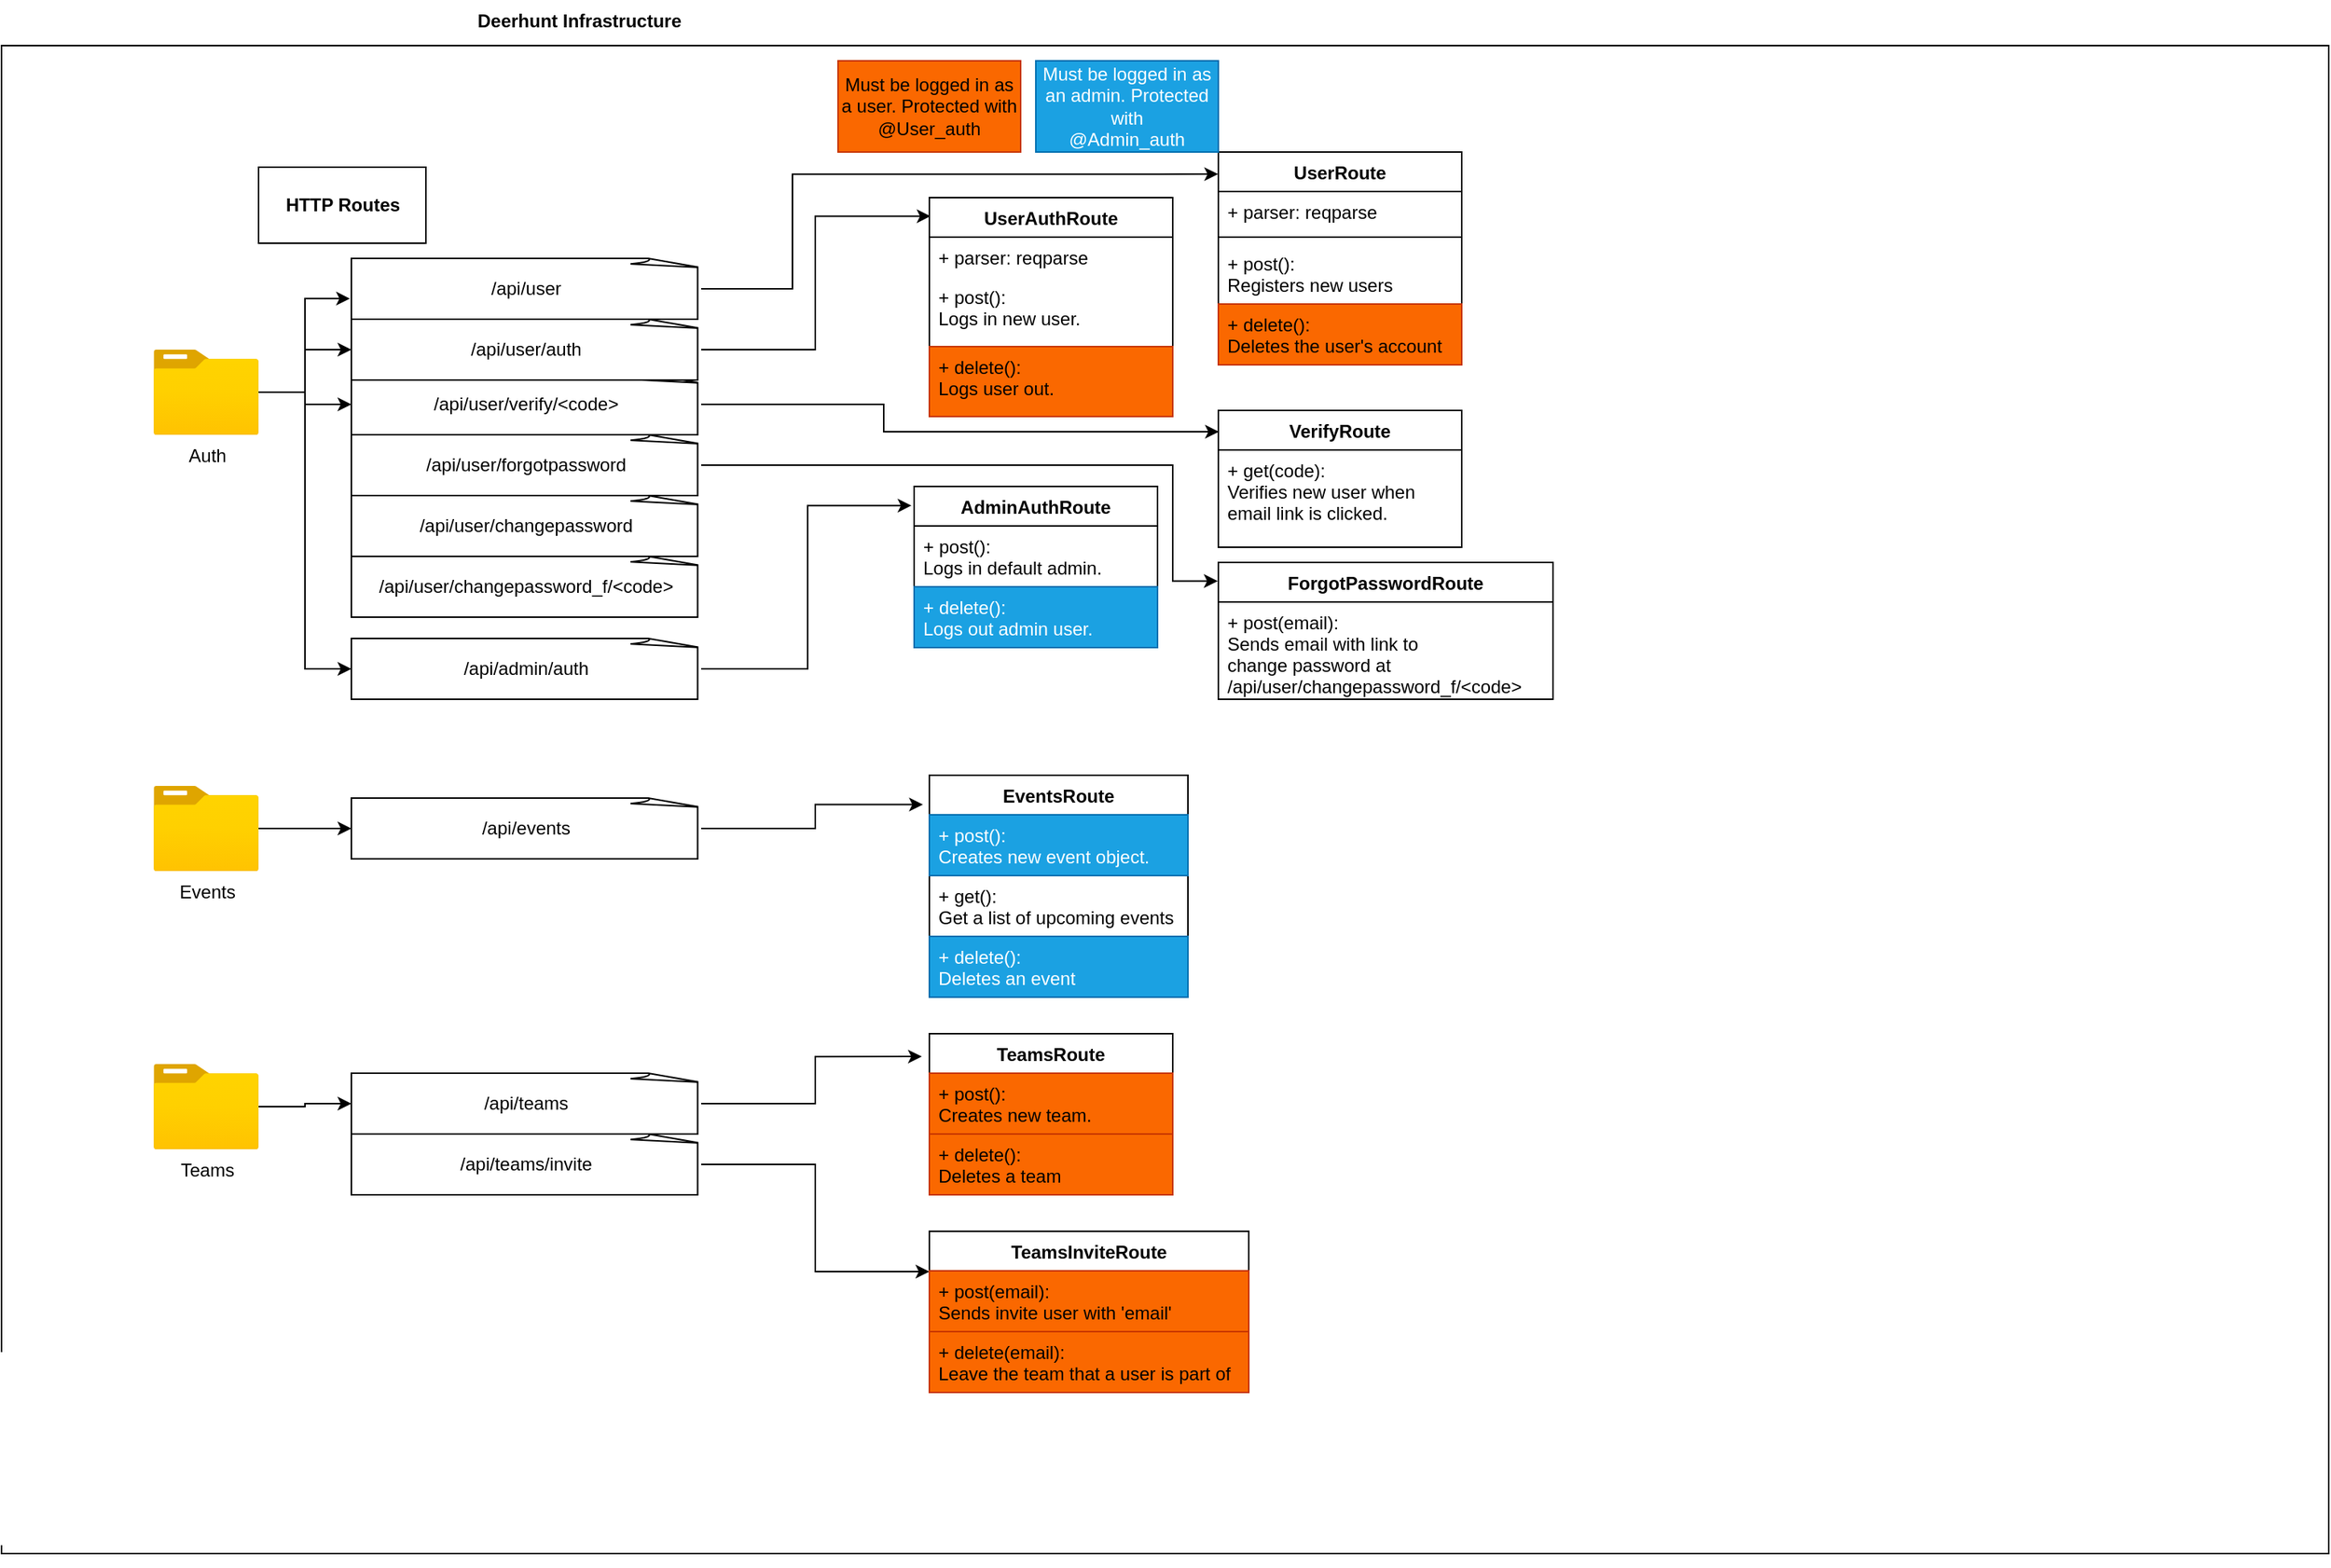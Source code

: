 <mxfile version="16.1.0" type="device"><diagram id="mQMQiGFFC6JCI43CESQJ" name="Page-1"><mxGraphModel dx="1778" dy="940" grid="1" gridSize="10" guides="1" tooltips="1" connect="1" arrows="1" fold="1" page="1" pageScale="1" pageWidth="1654" pageHeight="1169" math="0" shadow="0"><root><mxCell id="0"/><mxCell id="1" parent="0"/><mxCell id="NUf3G0Y5_MJcHfdcPqMQ-2" value="Deerhunt Infrastructure" style="text;align=center;fontStyle=1;verticalAlign=middle;spacingLeft=3;spacingRight=3;strokeColor=none;rotatable=0;points=[[0,0.5],[1,0.5]];portConstraint=eastwest;" parent="1" vertex="1"><mxGeometry x="380" y="40" width="80" height="26" as="geometry"/></mxCell><mxCell id="NUf3G0Y5_MJcHfdcPqMQ-6" value="" style="rounded=0;whiteSpace=wrap;html=1;" parent="1" vertex="1"><mxGeometry x="40" y="70" width="1530" height="992" as="geometry"/></mxCell><mxCell id="NUf3G0Y5_MJcHfdcPqMQ-4" value="&lt;div&gt;&lt;b&gt;HTTP Routes&lt;/b&gt;&lt;/div&gt;" style="html=1;" parent="1" vertex="1"><mxGeometry x="209" y="150" width="110" height="50" as="geometry"/></mxCell><mxCell id="NUf3G0Y5_MJcHfdcPqMQ-14" style="edgeStyle=orthogonalEdgeStyle;rounded=0;orthogonalLoop=1;jettySize=auto;html=1;exitX=0.5;exitY=1;exitDx=0;exitDy=0;" parent="1" source="NUf3G0Y5_MJcHfdcPqMQ-6" target="NUf3G0Y5_MJcHfdcPqMQ-6" edge="1"><mxGeometry relative="1" as="geometry"/></mxCell><mxCell id="NUf3G0Y5_MJcHfdcPqMQ-21" style="edgeStyle=orthogonalEdgeStyle;rounded=0;orthogonalLoop=1;jettySize=auto;html=1;entryX=-0.004;entryY=0.661;entryDx=0;entryDy=0;entryPerimeter=0;" parent="1" source="NUf3G0Y5_MJcHfdcPqMQ-15" target="NUf3G0Y5_MJcHfdcPqMQ-20" edge="1"><mxGeometry relative="1" as="geometry"/></mxCell><mxCell id="NUf3G0Y5_MJcHfdcPqMQ-24" style="edgeStyle=orthogonalEdgeStyle;rounded=0;orthogonalLoop=1;jettySize=auto;html=1;" parent="1" source="NUf3G0Y5_MJcHfdcPqMQ-15" target="NUf3G0Y5_MJcHfdcPqMQ-22" edge="1"><mxGeometry relative="1" as="geometry"/></mxCell><mxCell id="NUf3G0Y5_MJcHfdcPqMQ-50" style="edgeStyle=orthogonalEdgeStyle;rounded=0;orthogonalLoop=1;jettySize=auto;html=1;entryX=0;entryY=0.5;entryDx=0;entryDy=0;entryPerimeter=0;" parent="1" source="NUf3G0Y5_MJcHfdcPqMQ-15" target="NUf3G0Y5_MJcHfdcPqMQ-40" edge="1"><mxGeometry relative="1" as="geometry"/></mxCell><mxCell id="NUf3G0Y5_MJcHfdcPqMQ-53" style="edgeStyle=orthogonalEdgeStyle;rounded=0;orthogonalLoop=1;jettySize=auto;html=1;entryX=0;entryY=0.5;entryDx=0;entryDy=0;entryPerimeter=0;" parent="1" source="NUf3G0Y5_MJcHfdcPqMQ-15" target="NUf3G0Y5_MJcHfdcPqMQ-52" edge="1"><mxGeometry relative="1" as="geometry"/></mxCell><mxCell id="NUf3G0Y5_MJcHfdcPqMQ-15" value="&lt;div&gt;Auth&lt;br&gt;&lt;/div&gt;" style="aspect=fixed;html=1;points=[];align=center;image;fontSize=12;image=img/lib/azure2/general/Folder_Blank.svg;" parent="1" vertex="1"><mxGeometry x="140" y="270" width="69" height="56.0" as="geometry"/></mxCell><mxCell id="NUf3G0Y5_MJcHfdcPqMQ-66" style="edgeStyle=orthogonalEdgeStyle;rounded=0;orthogonalLoop=1;jettySize=auto;html=1;entryX=0;entryY=0.5;entryDx=0;entryDy=0;entryPerimeter=0;" parent="1" source="NUf3G0Y5_MJcHfdcPqMQ-16" target="NUf3G0Y5_MJcHfdcPqMQ-65" edge="1"><mxGeometry relative="1" as="geometry"/></mxCell><mxCell id="NUf3G0Y5_MJcHfdcPqMQ-16" value="Events" style="aspect=fixed;html=1;points=[];align=center;image;fontSize=12;image=img/lib/azure2/general/Folder_Blank.svg;" parent="1" vertex="1"><mxGeometry x="140" y="557" width="69" height="56.0" as="geometry"/></mxCell><mxCell id="NUf3G0Y5_MJcHfdcPqMQ-68" style="edgeStyle=orthogonalEdgeStyle;rounded=0;orthogonalLoop=1;jettySize=auto;html=1;" parent="1" source="NUf3G0Y5_MJcHfdcPqMQ-19" target="NUf3G0Y5_MJcHfdcPqMQ-67" edge="1"><mxGeometry relative="1" as="geometry"/></mxCell><mxCell id="NUf3G0Y5_MJcHfdcPqMQ-19" value="Teams" style="aspect=fixed;html=1;points=[];align=center;image;fontSize=12;image=img/lib/azure2/general/Folder_Blank.svg;" parent="1" vertex="1"><mxGeometry x="140" y="740" width="69" height="56.0" as="geometry"/></mxCell><mxCell id="NUf3G0Y5_MJcHfdcPqMQ-32" style="edgeStyle=orthogonalEdgeStyle;rounded=0;orthogonalLoop=1;jettySize=auto;html=1;entryX=-0.001;entryY=0.104;entryDx=0;entryDy=0;entryPerimeter=0;" parent="1" source="NUf3G0Y5_MJcHfdcPqMQ-20" target="NUf3G0Y5_MJcHfdcPqMQ-26" edge="1"><mxGeometry relative="1" as="geometry"><Array as="points"><mxPoint x="560" y="230"/><mxPoint x="560" y="155"/></Array></mxGeometry></mxCell><mxCell id="NUf3G0Y5_MJcHfdcPqMQ-20" value="/api/user" style="whiteSpace=wrap;html=1;shape=mxgraph.basic.document" parent="1" vertex="1"><mxGeometry x="270" y="210" width="230" height="40" as="geometry"/></mxCell><mxCell id="NUf3G0Y5_MJcHfdcPqMQ-48" style="edgeStyle=orthogonalEdgeStyle;rounded=0;orthogonalLoop=1;jettySize=auto;html=1;entryX=0.002;entryY=0.156;entryDx=0;entryDy=0;entryPerimeter=0;" parent="1" source="NUf3G0Y5_MJcHfdcPqMQ-22" target="NUf3G0Y5_MJcHfdcPqMQ-34" edge="1"><mxGeometry relative="1" as="geometry"><Array as="points"><mxPoint x="620" y="306"/><mxPoint x="620" y="324"/></Array></mxGeometry></mxCell><mxCell id="NUf3G0Y5_MJcHfdcPqMQ-22" value="/api/user/verify/&amp;lt;code&amp;gt;" style="whiteSpace=wrap;html=1;shape=mxgraph.basic.document" parent="1" vertex="1"><mxGeometry x="270" y="286" width="230" height="40" as="geometry"/></mxCell><mxCell id="NUf3G0Y5_MJcHfdcPqMQ-26" value="UserRoute" style="swimlane;fontStyle=1;align=center;verticalAlign=top;childLayout=stackLayout;horizontal=1;startSize=26;horizontalStack=0;resizeParent=1;resizeParentMax=0;resizeLast=0;collapsible=1;marginBottom=0;" parent="1" vertex="1"><mxGeometry x="840" y="140" width="160" height="140" as="geometry"/></mxCell><mxCell id="NUf3G0Y5_MJcHfdcPqMQ-27" value="+ parser: reqparse" style="text;strokeColor=none;fillColor=none;align=left;verticalAlign=top;spacingLeft=4;spacingRight=4;overflow=hidden;rotatable=0;points=[[0,0.5],[1,0.5]];portConstraint=eastwest;" parent="NUf3G0Y5_MJcHfdcPqMQ-26" vertex="1"><mxGeometry y="26" width="160" height="26" as="geometry"/></mxCell><mxCell id="NUf3G0Y5_MJcHfdcPqMQ-28" value="" style="line;strokeWidth=1;fillColor=none;align=left;verticalAlign=middle;spacingTop=-1;spacingLeft=3;spacingRight=3;rotatable=0;labelPosition=right;points=[];portConstraint=eastwest;" parent="NUf3G0Y5_MJcHfdcPqMQ-26" vertex="1"><mxGeometry y="52" width="160" height="8" as="geometry"/></mxCell><mxCell id="NUf3G0Y5_MJcHfdcPqMQ-29" value="+ post():   &#xA;Registers new users" style="text;strokeColor=none;fillColor=none;align=left;verticalAlign=top;spacingLeft=4;spacingRight=4;overflow=hidden;rotatable=0;points=[[0,0.5],[1,0.5]];portConstraint=eastwest;" parent="NUf3G0Y5_MJcHfdcPqMQ-26" vertex="1"><mxGeometry y="60" width="160" height="40" as="geometry"/></mxCell><mxCell id="NUf3G0Y5_MJcHfdcPqMQ-31" value="+ delete():&#xA;Deletes the user's account&#xA; " style="text;strokeColor=#C73500;fillColor=#fa6800;align=left;verticalAlign=top;spacingLeft=4;spacingRight=4;overflow=hidden;rotatable=0;points=[[0,0.5],[1,0.5]];portConstraint=eastwest;fontColor=#000000;" parent="NUf3G0Y5_MJcHfdcPqMQ-26" vertex="1"><mxGeometry y="100" width="160" height="40" as="geometry"/></mxCell><mxCell id="NUf3G0Y5_MJcHfdcPqMQ-34" value="VerifyRoute" style="swimlane;fontStyle=1;align=center;verticalAlign=top;childLayout=stackLayout;horizontal=1;startSize=26;horizontalStack=0;resizeParent=1;resizeParentMax=0;resizeLast=0;collapsible=1;marginBottom=0;" parent="1" vertex="1"><mxGeometry x="840" y="310" width="160" height="90" as="geometry"/></mxCell><mxCell id="NUf3G0Y5_MJcHfdcPqMQ-37" value="+ get(code):&#xA;Verifies new user when &#xA;email link is clicked.&#xA;" style="text;strokeColor=none;fillColor=none;align=left;verticalAlign=top;spacingLeft=4;spacingRight=4;overflow=hidden;rotatable=0;points=[[0,0.5],[1,0.5]];portConstraint=eastwest;" parent="NUf3G0Y5_MJcHfdcPqMQ-34" vertex="1"><mxGeometry y="26" width="160" height="64" as="geometry"/></mxCell><mxCell id="NUf3G0Y5_MJcHfdcPqMQ-49" style="edgeStyle=orthogonalEdgeStyle;rounded=0;orthogonalLoop=1;jettySize=auto;html=1;entryX=0.005;entryY=0.085;entryDx=0;entryDy=0;entryPerimeter=0;" parent="1" source="NUf3G0Y5_MJcHfdcPqMQ-40" target="NUf3G0Y5_MJcHfdcPqMQ-42" edge="1"><mxGeometry relative="1" as="geometry"/></mxCell><mxCell id="NUf3G0Y5_MJcHfdcPqMQ-40" value="/api/user/auth" style="whiteSpace=wrap;html=1;shape=mxgraph.basic.document" parent="1" vertex="1"><mxGeometry x="270" y="250" width="230" height="40" as="geometry"/></mxCell><mxCell id="NUf3G0Y5_MJcHfdcPqMQ-42" value="UserAuthRoute" style="swimlane;fontStyle=1;align=center;verticalAlign=top;childLayout=stackLayout;horizontal=1;startSize=26;horizontalStack=0;resizeParent=1;resizeParentMax=0;resizeLast=0;collapsible=1;marginBottom=0;" parent="1" vertex="1"><mxGeometry x="650" y="170" width="160" height="144" as="geometry"/></mxCell><mxCell id="NUf3G0Y5_MJcHfdcPqMQ-44" value="+ parser: reqparse" style="text;strokeColor=none;fillColor=none;align=left;verticalAlign=top;spacingLeft=4;spacingRight=4;overflow=hidden;rotatable=0;points=[[0,0.5],[1,0.5]];portConstraint=eastwest;" parent="NUf3G0Y5_MJcHfdcPqMQ-42" vertex="1"><mxGeometry y="26" width="160" height="26" as="geometry"/></mxCell><mxCell id="NUf3G0Y5_MJcHfdcPqMQ-43" value="+ post():&#xA;Logs in new user." style="text;align=left;verticalAlign=top;spacingLeft=4;spacingRight=4;overflow=hidden;rotatable=0;points=[[0,0.5],[1,0.5]];portConstraint=eastwest;" parent="NUf3G0Y5_MJcHfdcPqMQ-42" vertex="1"><mxGeometry y="52" width="160" height="46" as="geometry"/></mxCell><mxCell id="NUf3G0Y5_MJcHfdcPqMQ-45" value="+ delete():&#xA;Logs user out." style="text;strokeColor=#C73500;fillColor=#fa6800;align=left;verticalAlign=top;spacingLeft=4;spacingRight=4;overflow=hidden;rotatable=0;points=[[0,0.5],[1,0.5]];portConstraint=eastwest;fontColor=#000000;" parent="NUf3G0Y5_MJcHfdcPqMQ-42" vertex="1"><mxGeometry y="98" width="160" height="46" as="geometry"/></mxCell><mxCell id="NUf3G0Y5_MJcHfdcPqMQ-64" style="edgeStyle=orthogonalEdgeStyle;rounded=0;orthogonalLoop=1;jettySize=auto;html=1;entryX=-0.011;entryY=0.119;entryDx=0;entryDy=0;entryPerimeter=0;" parent="1" source="NUf3G0Y5_MJcHfdcPqMQ-52" target="NUf3G0Y5_MJcHfdcPqMQ-60" edge="1"><mxGeometry relative="1" as="geometry"/></mxCell><mxCell id="NUf3G0Y5_MJcHfdcPqMQ-52" value="/api/admin/auth" style="whiteSpace=wrap;html=1;shape=mxgraph.basic.document" parent="1" vertex="1"><mxGeometry x="270" y="460" width="230" height="40" as="geometry"/></mxCell><mxCell id="NUf3G0Y5_MJcHfdcPqMQ-60" value="AdminAuthRoute" style="swimlane;fontStyle=1;align=center;verticalAlign=top;childLayout=stackLayout;horizontal=1;startSize=26;horizontalStack=0;resizeParent=1;resizeParentMax=0;resizeLast=0;collapsible=1;marginBottom=0;" parent="1" vertex="1"><mxGeometry x="640" y="360" width="160" height="106" as="geometry"/></mxCell><mxCell id="NUf3G0Y5_MJcHfdcPqMQ-61" value="+ post():&#xA;Logs in default admin." style="text;strokeColor=none;fillColor=none;align=left;verticalAlign=top;spacingLeft=4;spacingRight=4;overflow=hidden;rotatable=0;points=[[0,0.5],[1,0.5]];portConstraint=eastwest;" parent="NUf3G0Y5_MJcHfdcPqMQ-60" vertex="1"><mxGeometry y="26" width="160" height="40" as="geometry"/></mxCell><mxCell id="NUf3G0Y5_MJcHfdcPqMQ-62" value="+ delete():&#xA;Logs out admin user." style="text;strokeColor=#006EAF;fillColor=#1ba1e2;align=left;verticalAlign=top;spacingLeft=4;spacingRight=4;overflow=hidden;rotatable=0;points=[[0,0.5],[1,0.5]];portConstraint=eastwest;fontColor=#ffffff;" parent="NUf3G0Y5_MJcHfdcPqMQ-60" vertex="1"><mxGeometry y="66" width="160" height="40" as="geometry"/></mxCell><mxCell id="cUt2jbsegSnDZbxkVtsW-7" style="edgeStyle=orthogonalEdgeStyle;rounded=0;orthogonalLoop=1;jettySize=auto;html=1;entryX=-0.025;entryY=0.132;entryDx=0;entryDy=0;entryPerimeter=0;" edge="1" parent="1" source="NUf3G0Y5_MJcHfdcPqMQ-65" target="cUt2jbsegSnDZbxkVtsW-4"><mxGeometry relative="1" as="geometry"/></mxCell><mxCell id="NUf3G0Y5_MJcHfdcPqMQ-65" value="/api/events" style="whiteSpace=wrap;html=1;shape=mxgraph.basic.document" parent="1" vertex="1"><mxGeometry x="270" y="565" width="230" height="40" as="geometry"/></mxCell><mxCell id="cUt2jbsegSnDZbxkVtsW-11" style="edgeStyle=orthogonalEdgeStyle;rounded=0;orthogonalLoop=1;jettySize=auto;html=1;entryX=-0.031;entryY=0.142;entryDx=0;entryDy=0;entryPerimeter=0;" edge="1" parent="1" source="NUf3G0Y5_MJcHfdcPqMQ-67" target="cUt2jbsegSnDZbxkVtsW-8"><mxGeometry relative="1" as="geometry"/></mxCell><mxCell id="NUf3G0Y5_MJcHfdcPqMQ-67" value="/api/teams" style="whiteSpace=wrap;html=1;shape=mxgraph.basic.document" parent="1" vertex="1"><mxGeometry x="270" y="746" width="230" height="40" as="geometry"/></mxCell><mxCell id="cUt2jbsegSnDZbxkVtsW-4" value="EventsRoute" style="swimlane;fontStyle=1;align=center;verticalAlign=top;childLayout=stackLayout;horizontal=1;startSize=26;horizontalStack=0;resizeParent=1;resizeParentMax=0;resizeLast=0;collapsible=1;marginBottom=0;" vertex="1" parent="1"><mxGeometry x="650" y="550" width="170" height="146" as="geometry"/></mxCell><mxCell id="cUt2jbsegSnDZbxkVtsW-5" value="+ post():&#xA;Creates new event object." style="text;strokeColor=#006EAF;fillColor=#1ba1e2;align=left;verticalAlign=top;spacingLeft=4;spacingRight=4;overflow=hidden;rotatable=0;points=[[0,0.5],[1,0.5]];portConstraint=eastwest;fontColor=#ffffff;" vertex="1" parent="cUt2jbsegSnDZbxkVtsW-4"><mxGeometry y="26" width="170" height="40" as="geometry"/></mxCell><mxCell id="cUt2jbsegSnDZbxkVtsW-12" value="+ get():&#xA;Get a list of upcoming events&#xA;" style="text;strokeColor=none;fillColor=none;align=left;verticalAlign=top;spacingLeft=4;spacingRight=4;overflow=hidden;rotatable=0;points=[[0,0.5],[1,0.5]];portConstraint=eastwest;" vertex="1" parent="cUt2jbsegSnDZbxkVtsW-4"><mxGeometry y="66" width="170" height="40" as="geometry"/></mxCell><mxCell id="cUt2jbsegSnDZbxkVtsW-6" value="+ delete():&#xA;Deletes an event&#xA;" style="text;strokeColor=#006EAF;fillColor=#1ba1e2;align=left;verticalAlign=top;spacingLeft=4;spacingRight=4;overflow=hidden;rotatable=0;points=[[0,0.5],[1,0.5]];portConstraint=eastwest;fontColor=#ffffff;" vertex="1" parent="cUt2jbsegSnDZbxkVtsW-4"><mxGeometry y="106" width="170" height="40" as="geometry"/></mxCell><mxCell id="cUt2jbsegSnDZbxkVtsW-8" value="TeamsRoute" style="swimlane;fontStyle=1;align=center;verticalAlign=top;childLayout=stackLayout;horizontal=1;startSize=26;horizontalStack=0;resizeParent=1;resizeParentMax=0;resizeLast=0;collapsible=1;marginBottom=0;" vertex="1" parent="1"><mxGeometry x="650" y="720" width="160" height="106" as="geometry"/></mxCell><mxCell id="cUt2jbsegSnDZbxkVtsW-9" value="+ post():&#xA;Creates new team. " style="text;strokeColor=#C73500;fillColor=#fa6800;align=left;verticalAlign=top;spacingLeft=4;spacingRight=4;overflow=hidden;rotatable=0;points=[[0,0.5],[1,0.5]];portConstraint=eastwest;fontColor=#000000;" vertex="1" parent="cUt2jbsegSnDZbxkVtsW-8"><mxGeometry y="26" width="160" height="40" as="geometry"/></mxCell><mxCell id="cUt2jbsegSnDZbxkVtsW-10" value="+ delete():&#xA;Deletes a team&#xA;" style="text;strokeColor=#C73500;fillColor=#fa6800;align=left;verticalAlign=top;spacingLeft=4;spacingRight=4;overflow=hidden;rotatable=0;points=[[0,0.5],[1,0.5]];portConstraint=eastwest;fontColor=#000000;" vertex="1" parent="cUt2jbsegSnDZbxkVtsW-8"><mxGeometry y="66" width="160" height="40" as="geometry"/></mxCell><mxCell id="cUt2jbsegSnDZbxkVtsW-17" style="edgeStyle=orthogonalEdgeStyle;rounded=0;orthogonalLoop=1;jettySize=auto;html=1;entryX=0;entryY=0.25;entryDx=0;entryDy=0;" edge="1" parent="1" source="cUt2jbsegSnDZbxkVtsW-13" target="cUt2jbsegSnDZbxkVtsW-14"><mxGeometry relative="1" as="geometry"/></mxCell><mxCell id="cUt2jbsegSnDZbxkVtsW-13" value="/api/teams/invite" style="whiteSpace=wrap;html=1;shape=mxgraph.basic.document" vertex="1" parent="1"><mxGeometry x="270" y="786" width="230" height="40" as="geometry"/></mxCell><mxCell id="cUt2jbsegSnDZbxkVtsW-14" value="TeamsInviteRoute" style="swimlane;fontStyle=1;align=center;verticalAlign=top;childLayout=stackLayout;horizontal=1;startSize=26;horizontalStack=0;resizeParent=1;resizeParentMax=0;resizeLast=0;collapsible=1;marginBottom=0;" vertex="1" parent="1"><mxGeometry x="650" y="850" width="210" height="106" as="geometry"/></mxCell><mxCell id="cUt2jbsegSnDZbxkVtsW-15" value="+ post(email):&#xA;Sends invite user with 'email'&#xA;" style="text;strokeColor=#C73500;fillColor=#fa6800;align=left;verticalAlign=top;spacingLeft=4;spacingRight=4;overflow=hidden;rotatable=0;points=[[0,0.5],[1,0.5]];portConstraint=eastwest;fontColor=#000000;" vertex="1" parent="cUt2jbsegSnDZbxkVtsW-14"><mxGeometry y="26" width="210" height="40" as="geometry"/></mxCell><mxCell id="cUt2jbsegSnDZbxkVtsW-18" value="+ delete(email):&#xA;Leave the team that a user is part of&#xA;" style="text;strokeColor=#C73500;fillColor=#fa6800;align=left;verticalAlign=top;spacingLeft=4;spacingRight=4;overflow=hidden;rotatable=0;points=[[0,0.5],[1,0.5]];portConstraint=eastwest;fontColor=#000000;" vertex="1" parent="cUt2jbsegSnDZbxkVtsW-14"><mxGeometry y="66" width="210" height="40" as="geometry"/></mxCell><mxCell id="cUt2jbsegSnDZbxkVtsW-23" style="edgeStyle=orthogonalEdgeStyle;rounded=0;orthogonalLoop=1;jettySize=auto;html=1;entryX=-0.002;entryY=0.136;entryDx=0;entryDy=0;entryPerimeter=0;" edge="1" parent="1" source="cUt2jbsegSnDZbxkVtsW-19" target="cUt2jbsegSnDZbxkVtsW-20"><mxGeometry relative="1" as="geometry"><Array as="points"><mxPoint x="810" y="346"/><mxPoint x="810" y="422"/></Array></mxGeometry></mxCell><mxCell id="cUt2jbsegSnDZbxkVtsW-19" value="/api/user/forgotpassword" style="whiteSpace=wrap;html=1;shape=mxgraph.basic.document" vertex="1" parent="1"><mxGeometry x="270" y="326" width="230" height="40" as="geometry"/></mxCell><mxCell id="cUt2jbsegSnDZbxkVtsW-20" value="ForgotPasswordRoute" style="swimlane;fontStyle=1;align=center;verticalAlign=top;childLayout=stackLayout;horizontal=1;startSize=26;horizontalStack=0;resizeParent=1;resizeParentMax=0;resizeLast=0;collapsible=1;marginBottom=0;" vertex="1" parent="1"><mxGeometry x="840" y="410" width="220" height="90" as="geometry"/></mxCell><mxCell id="cUt2jbsegSnDZbxkVtsW-21" value="+ post(email):&#xA;Sends email with link to&#xA;change password at&#xA;/api/user/changepassword_f/&lt;code&gt;&#xA;" style="text;strokeColor=none;fillColor=none;align=left;verticalAlign=top;spacingLeft=4;spacingRight=4;overflow=hidden;rotatable=0;points=[[0,0.5],[1,0.5]];portConstraint=eastwest;" vertex="1" parent="cUt2jbsegSnDZbxkVtsW-20"><mxGeometry y="26" width="220" height="64" as="geometry"/></mxCell><mxCell id="cUt2jbsegSnDZbxkVtsW-24" value="/api/user/changepassword" style="whiteSpace=wrap;html=1;shape=mxgraph.basic.document" vertex="1" parent="1"><mxGeometry x="270" y="366" width="230" height="40" as="geometry"/></mxCell><mxCell id="cUt2jbsegSnDZbxkVtsW-25" value="/api/user/changepassword_f/&amp;lt;code&amp;gt;" style="whiteSpace=wrap;html=1;shape=mxgraph.basic.document" vertex="1" parent="1"><mxGeometry x="270" y="406" width="230" height="40" as="geometry"/></mxCell><mxCell id="cUt2jbsegSnDZbxkVtsW-26" value="&lt;div&gt;Must be logged in as a user. Protected with&lt;/div&gt;&lt;div&gt;@User_auth&lt;br&gt;&lt;/div&gt;" style="rounded=0;whiteSpace=wrap;html=1;fillColor=#fa6800;fontColor=#000000;strokeColor=#C73500;" vertex="1" parent="1"><mxGeometry x="590" y="80" width="120" height="60" as="geometry"/></mxCell><mxCell id="cUt2jbsegSnDZbxkVtsW-27" value="&lt;div&gt;Must be logged in as an admin. Protected with&lt;/div&gt;&lt;div&gt;@Admin_auth&lt;br&gt;&lt;/div&gt;" style="rounded=0;whiteSpace=wrap;html=1;fillColor=#1ba1e2;fontColor=#ffffff;strokeColor=#006EAF;" vertex="1" parent="1"><mxGeometry x="720" y="80" width="120" height="60" as="geometry"/></mxCell></root></mxGraphModel></diagram></mxfile>